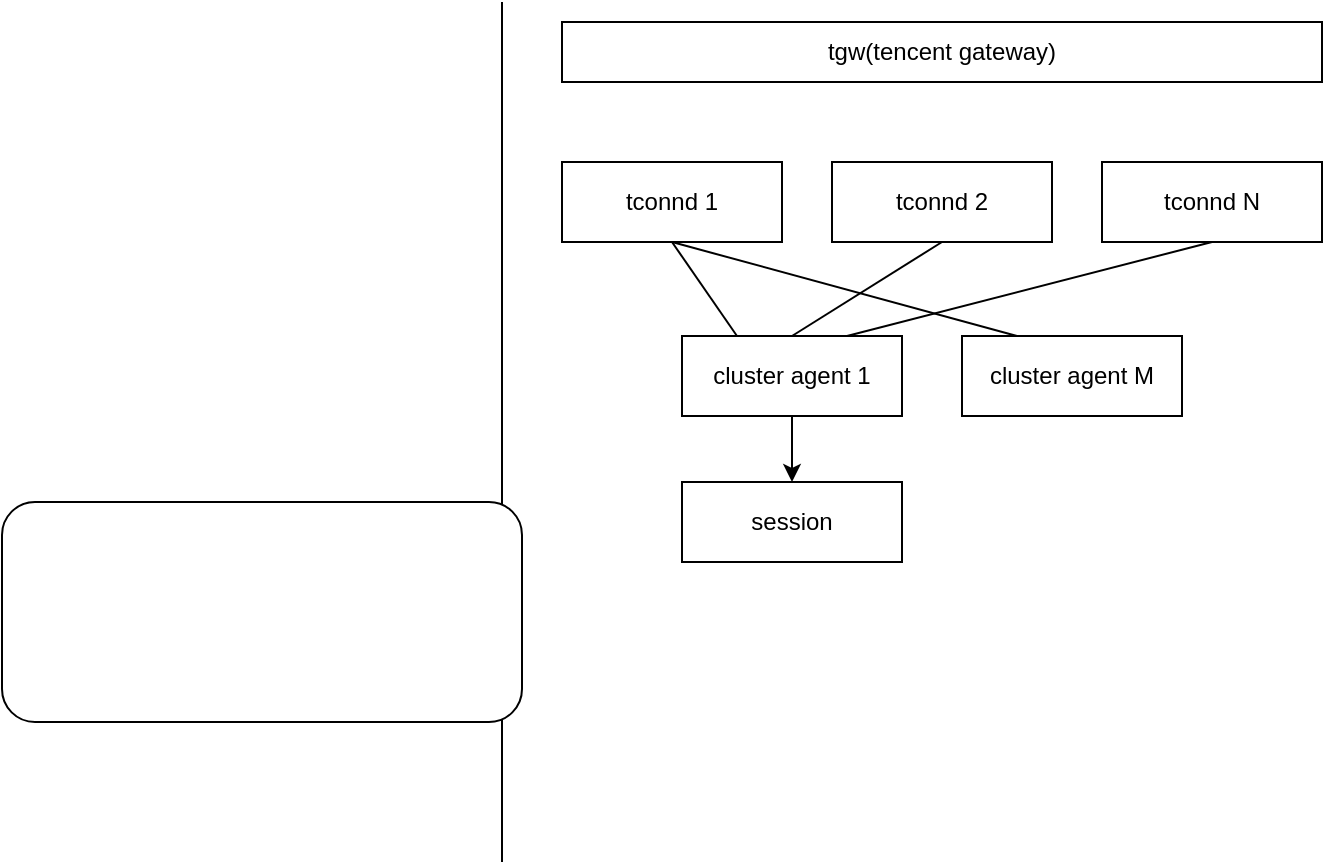 <mxfile version="15.6.8" type="github">
  <diagram id="G6-GEJdxTajni8bYdQ5X" name="Page-1">
    <mxGraphModel dx="652" dy="423" grid="1" gridSize="10" guides="1" tooltips="1" connect="1" arrows="1" fold="1" page="1" pageScale="1" pageWidth="827" pageHeight="1169" math="0" shadow="0">
      <root>
        <mxCell id="0" />
        <mxCell id="1" parent="0" />
        <mxCell id="H3pQz2BiMfsaK5SPxWY5-1" value="" style="endArrow=none;html=1;rounded=0;" edge="1" parent="1">
          <mxGeometry width="50" height="50" relative="1" as="geometry">
            <mxPoint x="390" y="490" as="sourcePoint" />
            <mxPoint x="390" y="60" as="targetPoint" />
          </mxGeometry>
        </mxCell>
        <mxCell id="H3pQz2BiMfsaK5SPxWY5-2" value="tgw(tencent gateway)" style="rounded=0;whiteSpace=wrap;html=1;" vertex="1" parent="1">
          <mxGeometry x="420" y="70" width="380" height="30" as="geometry" />
        </mxCell>
        <mxCell id="H3pQz2BiMfsaK5SPxWY5-3" value="tconnd 1" style="rounded=0;whiteSpace=wrap;html=1;" vertex="1" parent="1">
          <mxGeometry x="420" y="140" width="110" height="40" as="geometry" />
        </mxCell>
        <mxCell id="H3pQz2BiMfsaK5SPxWY5-4" value="tconnd 2" style="rounded=0;whiteSpace=wrap;html=1;" vertex="1" parent="1">
          <mxGeometry x="555" y="140" width="110" height="40" as="geometry" />
        </mxCell>
        <mxCell id="H3pQz2BiMfsaK5SPxWY5-5" value="tconnd N" style="rounded=0;whiteSpace=wrap;html=1;" vertex="1" parent="1">
          <mxGeometry x="690" y="140" width="110" height="40" as="geometry" />
        </mxCell>
        <mxCell id="H3pQz2BiMfsaK5SPxWY5-6" value="" style="rounded=1;whiteSpace=wrap;html=1;" vertex="1" parent="1">
          <mxGeometry x="140" y="310" width="260" height="110" as="geometry" />
        </mxCell>
        <mxCell id="H3pQz2BiMfsaK5SPxWY5-16" value="" style="edgeStyle=orthogonalEdgeStyle;rounded=0;orthogonalLoop=1;jettySize=auto;html=1;" edge="1" parent="1" source="H3pQz2BiMfsaK5SPxWY5-7" target="H3pQz2BiMfsaK5SPxWY5-9">
          <mxGeometry relative="1" as="geometry" />
        </mxCell>
        <mxCell id="H3pQz2BiMfsaK5SPxWY5-7" value="cluster agent 1" style="rounded=0;whiteSpace=wrap;html=1;" vertex="1" parent="1">
          <mxGeometry x="480" y="227" width="110" height="40" as="geometry" />
        </mxCell>
        <mxCell id="H3pQz2BiMfsaK5SPxWY5-8" value="cluster agent M" style="rounded=0;whiteSpace=wrap;html=1;" vertex="1" parent="1">
          <mxGeometry x="620" y="227" width="110" height="40" as="geometry" />
        </mxCell>
        <mxCell id="H3pQz2BiMfsaK5SPxWY5-9" value="session" style="rounded=0;whiteSpace=wrap;html=1;" vertex="1" parent="1">
          <mxGeometry x="480" y="300" width="110" height="40" as="geometry" />
        </mxCell>
        <mxCell id="H3pQz2BiMfsaK5SPxWY5-14" value="" style="endArrow=none;html=1;rounded=0;entryX=0.5;entryY=1;entryDx=0;entryDy=0;exitX=0.25;exitY=0;exitDx=0;exitDy=0;" edge="1" parent="1" source="H3pQz2BiMfsaK5SPxWY5-7" target="H3pQz2BiMfsaK5SPxWY5-3">
          <mxGeometry width="50" height="50" relative="1" as="geometry">
            <mxPoint x="550" y="250" as="sourcePoint" />
            <mxPoint x="600" y="200" as="targetPoint" />
          </mxGeometry>
        </mxCell>
        <mxCell id="H3pQz2BiMfsaK5SPxWY5-15" value="" style="endArrow=none;html=1;rounded=0;entryX=0.5;entryY=1;entryDx=0;entryDy=0;exitX=0.5;exitY=0;exitDx=0;exitDy=0;" edge="1" parent="1" source="H3pQz2BiMfsaK5SPxWY5-7" target="H3pQz2BiMfsaK5SPxWY5-4">
          <mxGeometry width="50" height="50" relative="1" as="geometry">
            <mxPoint x="517.5" y="220" as="sourcePoint" />
            <mxPoint x="485" y="190" as="targetPoint" />
          </mxGeometry>
        </mxCell>
        <mxCell id="H3pQz2BiMfsaK5SPxWY5-17" value="" style="endArrow=none;html=1;rounded=0;entryX=0.5;entryY=1;entryDx=0;entryDy=0;exitX=0.75;exitY=0;exitDx=0;exitDy=0;" edge="1" parent="1" source="H3pQz2BiMfsaK5SPxWY5-7" target="H3pQz2BiMfsaK5SPxWY5-5">
          <mxGeometry width="50" height="50" relative="1" as="geometry">
            <mxPoint x="590" y="210" as="sourcePoint" />
            <mxPoint x="665" y="180" as="targetPoint" />
          </mxGeometry>
        </mxCell>
        <mxCell id="H3pQz2BiMfsaK5SPxWY5-18" value="" style="endArrow=none;html=1;rounded=0;entryX=0.5;entryY=1;entryDx=0;entryDy=0;exitX=0.25;exitY=0;exitDx=0;exitDy=0;" edge="1" parent="1" source="H3pQz2BiMfsaK5SPxWY5-8" target="H3pQz2BiMfsaK5SPxWY5-3">
          <mxGeometry width="50" height="50" relative="1" as="geometry">
            <mxPoint x="517.5" y="237" as="sourcePoint" />
            <mxPoint x="485" y="190" as="targetPoint" />
          </mxGeometry>
        </mxCell>
      </root>
    </mxGraphModel>
  </diagram>
</mxfile>
